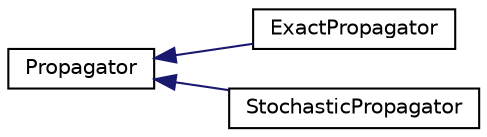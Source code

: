 digraph "Graphical Class Hierarchy"
{
  edge [fontname="Helvetica",fontsize="10",labelfontname="Helvetica",labelfontsize="10"];
  node [fontname="Helvetica",fontsize="10",shape=record];
  rankdir="LR";
  Node1 [label="Propagator",height=0.2,width=0.4,color="black", fillcolor="white", style="filled",URL="$classPropagator.html"];
  Node1 -> Node2 [dir="back",color="midnightblue",fontsize="10",style="solid",fontname="Helvetica"];
  Node2 [label="ExactPropagator",height=0.2,width=0.4,color="black", fillcolor="white", style="filled",URL="$classExactPropagator.html"];
  Node1 -> Node3 [dir="back",color="midnightblue",fontsize="10",style="solid",fontname="Helvetica"];
  Node3 [label="StochasticPropagator",height=0.2,width=0.4,color="black", fillcolor="white", style="filled",URL="$classStochasticPropagator.html"];
}
